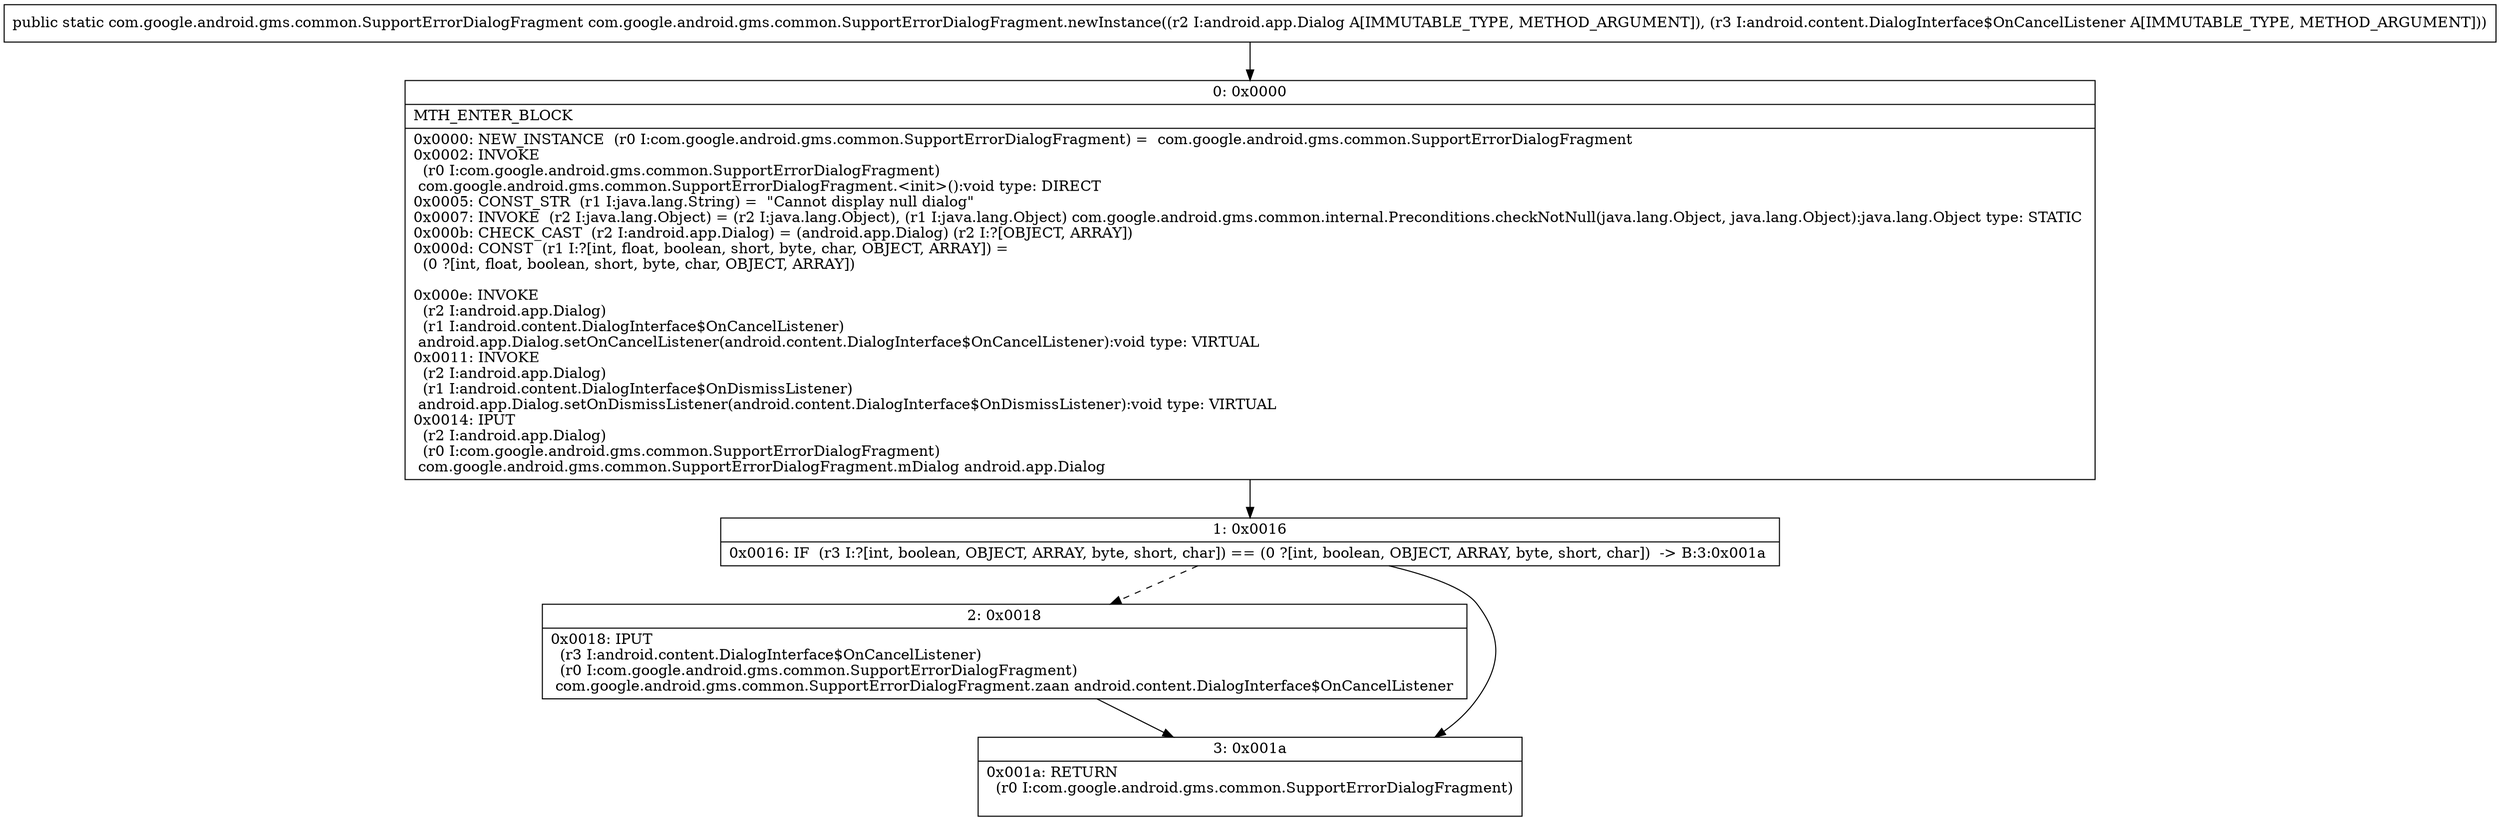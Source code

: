 digraph "CFG forcom.google.android.gms.common.SupportErrorDialogFragment.newInstance(Landroid\/app\/Dialog;Landroid\/content\/DialogInterface$OnCancelListener;)Lcom\/google\/android\/gms\/common\/SupportErrorDialogFragment;" {
Node_0 [shape=record,label="{0\:\ 0x0000|MTH_ENTER_BLOCK\l|0x0000: NEW_INSTANCE  (r0 I:com.google.android.gms.common.SupportErrorDialogFragment) =  com.google.android.gms.common.SupportErrorDialogFragment \l0x0002: INVOKE  \l  (r0 I:com.google.android.gms.common.SupportErrorDialogFragment)\l com.google.android.gms.common.SupportErrorDialogFragment.\<init\>():void type: DIRECT \l0x0005: CONST_STR  (r1 I:java.lang.String) =  \"Cannot display null dialog\" \l0x0007: INVOKE  (r2 I:java.lang.Object) = (r2 I:java.lang.Object), (r1 I:java.lang.Object) com.google.android.gms.common.internal.Preconditions.checkNotNull(java.lang.Object, java.lang.Object):java.lang.Object type: STATIC \l0x000b: CHECK_CAST  (r2 I:android.app.Dialog) = (android.app.Dialog) (r2 I:?[OBJECT, ARRAY]) \l0x000d: CONST  (r1 I:?[int, float, boolean, short, byte, char, OBJECT, ARRAY]) = \l  (0 ?[int, float, boolean, short, byte, char, OBJECT, ARRAY])\l \l0x000e: INVOKE  \l  (r2 I:android.app.Dialog)\l  (r1 I:android.content.DialogInterface$OnCancelListener)\l android.app.Dialog.setOnCancelListener(android.content.DialogInterface$OnCancelListener):void type: VIRTUAL \l0x0011: INVOKE  \l  (r2 I:android.app.Dialog)\l  (r1 I:android.content.DialogInterface$OnDismissListener)\l android.app.Dialog.setOnDismissListener(android.content.DialogInterface$OnDismissListener):void type: VIRTUAL \l0x0014: IPUT  \l  (r2 I:android.app.Dialog)\l  (r0 I:com.google.android.gms.common.SupportErrorDialogFragment)\l com.google.android.gms.common.SupportErrorDialogFragment.mDialog android.app.Dialog \l}"];
Node_1 [shape=record,label="{1\:\ 0x0016|0x0016: IF  (r3 I:?[int, boolean, OBJECT, ARRAY, byte, short, char]) == (0 ?[int, boolean, OBJECT, ARRAY, byte, short, char])  \-\> B:3:0x001a \l}"];
Node_2 [shape=record,label="{2\:\ 0x0018|0x0018: IPUT  \l  (r3 I:android.content.DialogInterface$OnCancelListener)\l  (r0 I:com.google.android.gms.common.SupportErrorDialogFragment)\l com.google.android.gms.common.SupportErrorDialogFragment.zaan android.content.DialogInterface$OnCancelListener \l}"];
Node_3 [shape=record,label="{3\:\ 0x001a|0x001a: RETURN  \l  (r0 I:com.google.android.gms.common.SupportErrorDialogFragment)\l \l}"];
MethodNode[shape=record,label="{public static com.google.android.gms.common.SupportErrorDialogFragment com.google.android.gms.common.SupportErrorDialogFragment.newInstance((r2 I:android.app.Dialog A[IMMUTABLE_TYPE, METHOD_ARGUMENT]), (r3 I:android.content.DialogInterface$OnCancelListener A[IMMUTABLE_TYPE, METHOD_ARGUMENT])) }"];
MethodNode -> Node_0;
Node_0 -> Node_1;
Node_1 -> Node_2[style=dashed];
Node_1 -> Node_3;
Node_2 -> Node_3;
}

